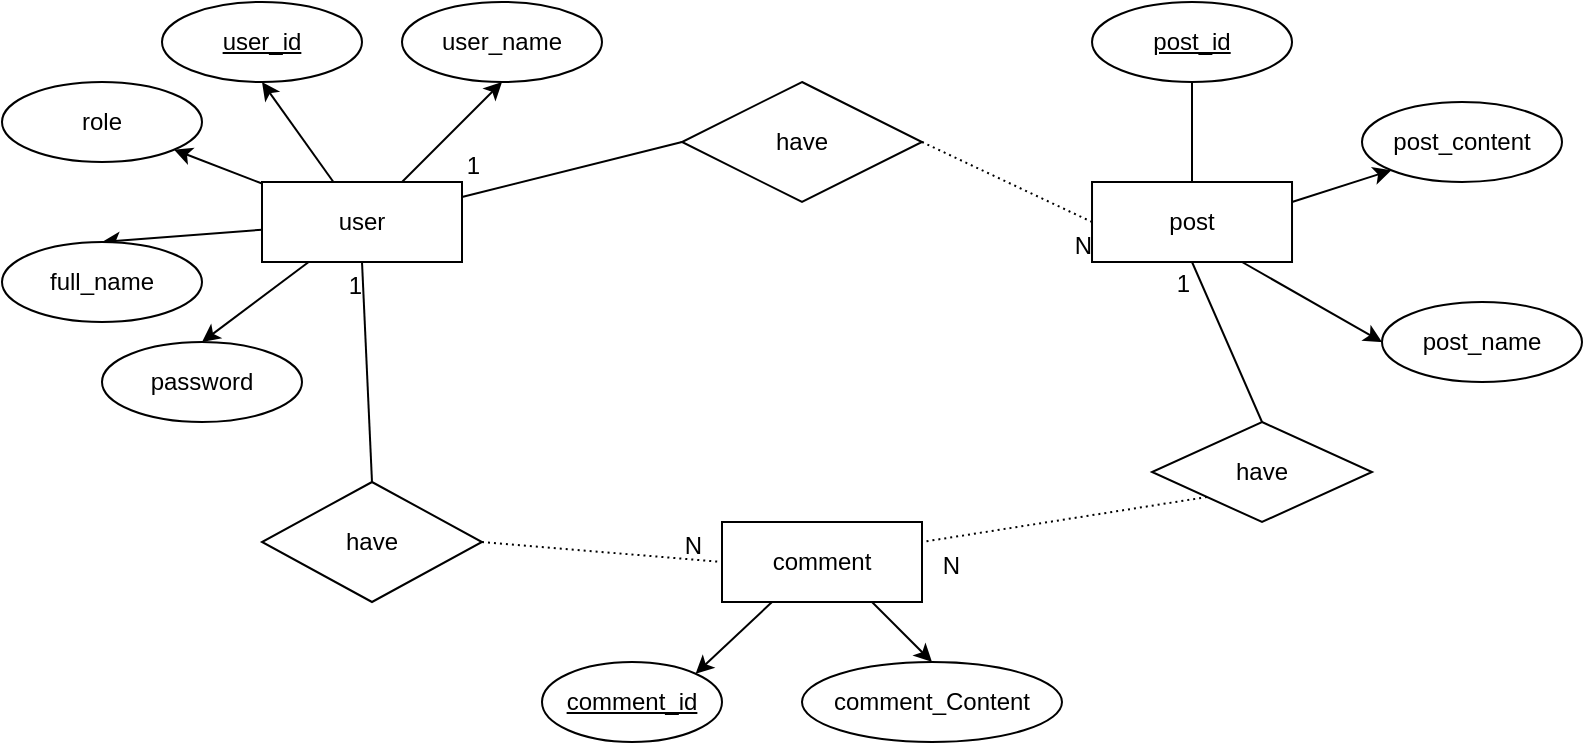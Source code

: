 <mxfile>
    <diagram id="SrV-UW0XpmfEwZ4Fy3ew" name="Page-1">
        <mxGraphModel dx="1836" dy="1540" grid="1" gridSize="10" guides="1" tooltips="1" connect="1" arrows="1" fold="1" page="1" pageScale="1" pageWidth="850" pageHeight="1100" math="0" shadow="0">
            <root>
                <mxCell id="0"/>
                <mxCell id="1" parent="0"/>
                <mxCell id="7" style="edgeStyle=none;html=1;entryX=0.5;entryY=1;entryDx=0;entryDy=0;" parent="1" source="2" target="6" edge="1">
                    <mxGeometry relative="1" as="geometry"/>
                </mxCell>
                <mxCell id="8" style="edgeStyle=none;html=1;entryX=0.5;entryY=1;entryDx=0;entryDy=0;" parent="1" source="2" target="5" edge="1">
                    <mxGeometry relative="1" as="geometry"/>
                </mxCell>
                <mxCell id="10" style="edgeStyle=none;html=1;entryX=0.5;entryY=0;entryDx=0;entryDy=0;" parent="1" source="2" target="9" edge="1">
                    <mxGeometry relative="1" as="geometry"/>
                </mxCell>
                <mxCell id="12" style="edgeStyle=none;html=1;entryX=0.5;entryY=0;entryDx=0;entryDy=0;" parent="1" source="2" target="11" edge="1">
                    <mxGeometry relative="1" as="geometry"/>
                </mxCell>
                <mxCell id="17" style="edgeStyle=none;html=1;" parent="1" source="2" target="16" edge="1">
                    <mxGeometry relative="1" as="geometry"/>
                </mxCell>
                <mxCell id="2" value="user" style="whiteSpace=wrap;html=1;align=center;" parent="1" vertex="1">
                    <mxGeometry x="-100" width="100" height="40" as="geometry"/>
                </mxCell>
                <mxCell id="5" value="user_name" style="ellipse;whiteSpace=wrap;html=1;align=center;" parent="1" vertex="1">
                    <mxGeometry x="-30" y="-90" width="100" height="40" as="geometry"/>
                </mxCell>
                <mxCell id="6" value="user_id" style="ellipse;whiteSpace=wrap;html=1;align=center;fontStyle=4;" parent="1" vertex="1">
                    <mxGeometry x="-150" y="-90" width="100" height="40" as="geometry"/>
                </mxCell>
                <mxCell id="9" value="password" style="ellipse;whiteSpace=wrap;html=1;align=center;" parent="1" vertex="1">
                    <mxGeometry x="-180" y="80" width="100" height="40" as="geometry"/>
                </mxCell>
                <mxCell id="11" value="full_name" style="ellipse;whiteSpace=wrap;html=1;align=center;" parent="1" vertex="1">
                    <mxGeometry x="-230" y="30" width="100" height="40" as="geometry"/>
                </mxCell>
                <mxCell id="16" value="role" style="ellipse;whiteSpace=wrap;html=1;align=center;" parent="1" vertex="1">
                    <mxGeometry x="-230" y="-50" width="100" height="40" as="geometry"/>
                </mxCell>
                <mxCell id="25" style="edgeStyle=none;html=1;exitX=0.5;exitY=0;exitDx=0;exitDy=0;entryX=0.5;entryY=0.75;entryDx=0;entryDy=0;entryPerimeter=0;" parent="1" source="26" target="20" edge="1">
                    <mxGeometry relative="1" as="geometry">
                        <mxPoint x="435.01" y="-60" as="sourcePoint"/>
                    </mxGeometry>
                </mxCell>
                <mxCell id="20" value="post_id" style="ellipse;whiteSpace=wrap;html=1;align=center;fontStyle=4;" parent="1" vertex="1">
                    <mxGeometry x="315.01" y="-90" width="100" height="40" as="geometry"/>
                </mxCell>
                <mxCell id="22" value="post_name" style="ellipse;whiteSpace=wrap;html=1;align=center;" parent="1" vertex="1">
                    <mxGeometry x="460" y="60" width="100" height="40" as="geometry"/>
                </mxCell>
                <mxCell id="24" value="post_content" style="ellipse;whiteSpace=wrap;html=1;align=center;" parent="1" vertex="1">
                    <mxGeometry x="450" y="-40" width="100" height="40" as="geometry"/>
                </mxCell>
                <mxCell id="27" style="edgeStyle=none;html=1;exitX=1;exitY=0.25;exitDx=0;exitDy=0;entryX=0;entryY=1;entryDx=0;entryDy=0;" parent="1" source="26" target="24" edge="1">
                    <mxGeometry relative="1" as="geometry"/>
                </mxCell>
                <mxCell id="28" style="edgeStyle=none;html=1;exitX=0.75;exitY=1;exitDx=0;exitDy=0;entryX=0;entryY=0.5;entryDx=0;entryDy=0;" parent="1" source="26" target="22" edge="1">
                    <mxGeometry relative="1" as="geometry">
                        <mxPoint x="479.655" y="65.858" as="targetPoint"/>
                    </mxGeometry>
                </mxCell>
                <mxCell id="26" value="post" style="whiteSpace=wrap;html=1;align=center;" parent="1" vertex="1">
                    <mxGeometry x="315.01" width="100" height="40" as="geometry"/>
                </mxCell>
                <mxCell id="33" style="edgeStyle=none;html=1;exitX=0.75;exitY=1;exitDx=0;exitDy=0;entryX=0.5;entryY=0;entryDx=0;entryDy=0;" parent="1" source="29" target="31" edge="1">
                    <mxGeometry relative="1" as="geometry"/>
                </mxCell>
                <mxCell id="34" style="edgeStyle=none;html=1;exitX=0.25;exitY=1;exitDx=0;exitDy=0;entryX=1;entryY=0;entryDx=0;entryDy=0;" parent="1" source="29" target="30" edge="1">
                    <mxGeometry relative="1" as="geometry"/>
                </mxCell>
                <mxCell id="29" value="comment" style="whiteSpace=wrap;html=1;align=center;" parent="1" vertex="1">
                    <mxGeometry x="130" y="170" width="100" height="40" as="geometry"/>
                </mxCell>
                <mxCell id="30" value="comment_id" style="ellipse;whiteSpace=wrap;html=1;align=center;fontStyle=4;" parent="1" vertex="1">
                    <mxGeometry x="40" y="240" width="90" height="40" as="geometry"/>
                </mxCell>
                <mxCell id="31" value="comment_Content" style="ellipse;whiteSpace=wrap;html=1;align=center;" parent="1" vertex="1">
                    <mxGeometry x="170" y="240" width="130" height="40" as="geometry"/>
                </mxCell>
                <mxCell id="35" value="have" style="shape=rhombus;perimeter=rhombusPerimeter;whiteSpace=wrap;html=1;align=center;" parent="1" vertex="1">
                    <mxGeometry x="110" y="-50" width="120" height="60" as="geometry"/>
                </mxCell>
                <mxCell id="36" value="" style="endArrow=none;html=1;rounded=0;exitX=0;exitY=0.5;exitDx=0;exitDy=0;" parent="1" source="35" target="2" edge="1">
                    <mxGeometry relative="1" as="geometry">
                        <mxPoint x="90" y="140" as="sourcePoint"/>
                        <mxPoint x="250" y="140" as="targetPoint"/>
                    </mxGeometry>
                </mxCell>
                <mxCell id="37" value="1" style="resizable=0;html=1;align=right;verticalAlign=bottom;" parent="36" connectable="0" vertex="1">
                    <mxGeometry x="1" relative="1" as="geometry">
                        <mxPoint x="10" y="-7" as="offset"/>
                    </mxGeometry>
                </mxCell>
                <mxCell id="38" value="" style="endArrow=none;html=1;rounded=0;dashed=1;dashPattern=1 2;exitX=1;exitY=0.5;exitDx=0;exitDy=0;entryX=0;entryY=0.5;entryDx=0;entryDy=0;" parent="1" source="35" target="26" edge="1">
                    <mxGeometry relative="1" as="geometry">
                        <mxPoint x="90" y="140" as="sourcePoint"/>
                        <mxPoint x="250" y="140" as="targetPoint"/>
                    </mxGeometry>
                </mxCell>
                <mxCell id="39" value="N" style="resizable=0;html=1;align=right;verticalAlign=bottom;" parent="38" connectable="0" vertex="1">
                    <mxGeometry x="1" relative="1" as="geometry">
                        <mxPoint y="20" as="offset"/>
                    </mxGeometry>
                </mxCell>
                <mxCell id="40" value="have" style="shape=rhombus;perimeter=rhombusPerimeter;whiteSpace=wrap;html=1;align=center;" parent="1" vertex="1">
                    <mxGeometry x="-100" y="150" width="110" height="60" as="geometry"/>
                </mxCell>
                <mxCell id="41" value="" style="endArrow=none;html=1;rounded=0;exitX=0.5;exitY=0;exitDx=0;exitDy=0;entryX=0.5;entryY=1;entryDx=0;entryDy=0;" parent="1" source="40" target="2" edge="1">
                    <mxGeometry relative="1" as="geometry">
                        <mxPoint x="90" y="140" as="sourcePoint"/>
                        <mxPoint x="250" y="140" as="targetPoint"/>
                    </mxGeometry>
                </mxCell>
                <mxCell id="42" value="1" style="resizable=0;html=1;align=right;verticalAlign=bottom;" parent="41" connectable="0" vertex="1">
                    <mxGeometry x="1" relative="1" as="geometry">
                        <mxPoint y="20" as="offset"/>
                    </mxGeometry>
                </mxCell>
                <mxCell id="43" value="" style="endArrow=none;html=1;rounded=0;dashed=1;dashPattern=1 2;exitX=1;exitY=0.5;exitDx=0;exitDy=0;entryX=0;entryY=0.5;entryDx=0;entryDy=0;" parent="1" source="40" target="29" edge="1">
                    <mxGeometry relative="1" as="geometry">
                        <mxPoint x="90" y="140" as="sourcePoint"/>
                        <mxPoint x="250" y="140" as="targetPoint"/>
                    </mxGeometry>
                </mxCell>
                <mxCell id="44" value="N" style="resizable=0;html=1;align=right;verticalAlign=bottom;" parent="43" connectable="0" vertex="1">
                    <mxGeometry x="1" relative="1" as="geometry">
                        <mxPoint x="-10" as="offset"/>
                    </mxGeometry>
                </mxCell>
                <mxCell id="45" value="have" style="shape=rhombus;perimeter=rhombusPerimeter;whiteSpace=wrap;html=1;align=center;" parent="1" vertex="1">
                    <mxGeometry x="345.01" y="120" width="110" height="50" as="geometry"/>
                </mxCell>
                <mxCell id="46" value="" style="endArrow=none;html=1;rounded=0;exitX=0.5;exitY=0;exitDx=0;exitDy=0;entryX=0.5;entryY=1;entryDx=0;entryDy=0;" parent="1" source="45" target="26" edge="1">
                    <mxGeometry relative="1" as="geometry">
                        <mxPoint x="195.01" y="90" as="sourcePoint"/>
                        <mxPoint x="355.01" y="90" as="targetPoint"/>
                    </mxGeometry>
                </mxCell>
                <mxCell id="47" value="1" style="resizable=0;html=1;align=right;verticalAlign=bottom;" parent="46" connectable="0" vertex="1">
                    <mxGeometry x="1" relative="1" as="geometry">
                        <mxPoint y="20" as="offset"/>
                    </mxGeometry>
                </mxCell>
                <mxCell id="48" value="" style="endArrow=none;html=1;rounded=0;dashed=1;dashPattern=1 2;exitX=0;exitY=1;exitDx=0;exitDy=0;entryX=1;entryY=0.25;entryDx=0;entryDy=0;" parent="1" source="45" target="29" edge="1">
                    <mxGeometry relative="1" as="geometry">
                        <mxPoint x="270" y="200" as="sourcePoint"/>
                        <mxPoint x="290" y="150" as="targetPoint"/>
                    </mxGeometry>
                </mxCell>
                <mxCell id="49" value="N" style="resizable=0;html=1;align=right;verticalAlign=bottom;" parent="48" connectable="0" vertex="1">
                    <mxGeometry x="1" relative="1" as="geometry">
                        <mxPoint x="20" y="20" as="offset"/>
                    </mxGeometry>
                </mxCell>
            </root>
        </mxGraphModel>
    </diagram>
</mxfile>